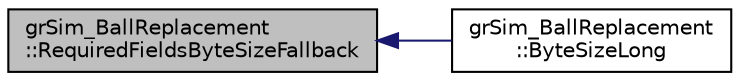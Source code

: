 digraph "grSim_BallReplacement::RequiredFieldsByteSizeFallback"
{
 // INTERACTIVE_SVG=YES
  edge [fontname="Helvetica",fontsize="10",labelfontname="Helvetica",labelfontsize="10"];
  node [fontname="Helvetica",fontsize="10",shape=record];
  rankdir="LR";
  Node1 [label="grSim_BallReplacement\l::RequiredFieldsByteSizeFallback",height=0.2,width=0.4,color="black", fillcolor="grey75", style="filled", fontcolor="black"];
  Node1 -> Node2 [dir="back",color="midnightblue",fontsize="10",style="solid",fontname="Helvetica"];
  Node2 [label="grSim_BallReplacement\l::ByteSizeLong",height=0.2,width=0.4,color="black", fillcolor="white", style="filled",URL="$d2/db1/classgr_sim___ball_replacement.html#adf8080d13525f69d1b4fdfe70fc225d0"];
}
